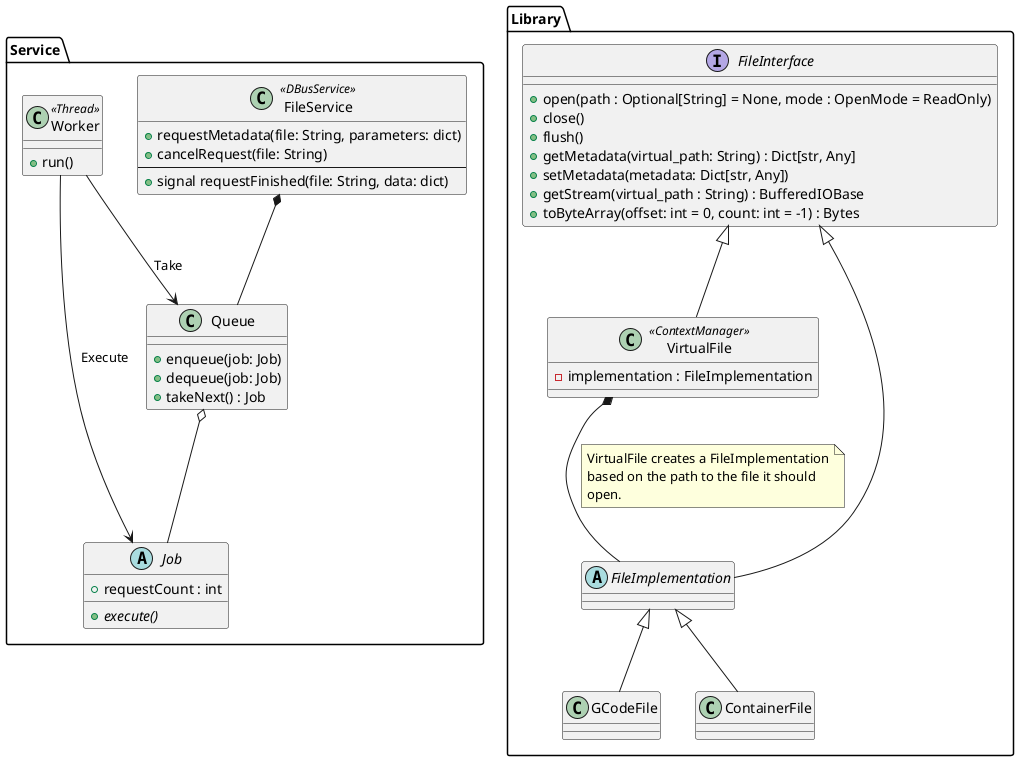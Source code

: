 @startuml

package Service {
    class FileService << DBusService >> {
        +requestMetadata(file: String, parameters: dict)
        +cancelRequest(file: String)
        ---
        +signal requestFinished(file: String, data: dict)
    }

    class Queue {
        +enqueue(job: Job)
        +dequeue(job: Job)
        +takeNext() : Job
    }

    class Worker << Thread >> {
        +run()
    }

    abstract class Job {
        {abstract} +execute()
        +requestCount : int
    }

    FileService *-- Queue

    Queue o-- Job

    Worker --> Queue : Take
    Worker --> Job : Execute
}

package Library {

    interface FileInterface {
        +open(path : Optional[String] = None, mode : OpenMode = ReadOnly)
        +close()
        +flush()
        +getMetadata(virtual_path: String) : Dict[str, Any]
        +setMetadata(metadata: Dict[str, Any])
        +getStream(virtual_path : String) : BufferedIOBase
        +toByteArray(offset: int = 0, count: int = -1) : Bytes
    }

    class VirtualFile << ContextManager >> {
        -implementation : FileImplementation
    }

    abstract class FileImplementation {
    }

    FileInterface <|-- VirtualFile
    FileInterface <|-- FileImplementation

    VirtualFile *-- FileImplementation
    note on link
        VirtualFile creates a FileImplementation
        based on the path to the file it should
        open.
    end note

    FileImplementation <|-- GCodeFile
    FileImplementation <|-- ContainerFile
}

@enduml
